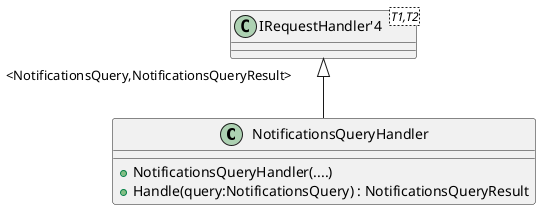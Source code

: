 @startuml
class NotificationsQueryHandler {
'    + NotificationsQueryHandler(notificationRecipientRepository:IReadGenericRepository<NotificationRecipient>, enumTypeItemRepository:IEnumTypeItemRepository, currentUserProvider:ICurrentUserProvider)
    + NotificationsQueryHandler(....)
    + Handle(query:NotificationsQuery) : NotificationsQueryResult
}
class "IRequestHandler'4"<T1,T2> {
}
"IRequestHandler'4" "<NotificationsQuery,NotificationsQueryResult>" <|-- NotificationsQueryHandler
@enduml
